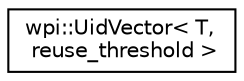 digraph "Graphical Class Hierarchy"
{
  edge [fontname="Helvetica",fontsize="10",labelfontname="Helvetica",labelfontsize="10"];
  node [fontname="Helvetica",fontsize="10",shape=record];
  rankdir="LR";
  Node1 [label="wpi::UidVector\< T,\l reuse_threshold \>",height=0.2,width=0.4,color="black", fillcolor="white", style="filled",URL="$classwpi_1_1UidVector.html"];
}
